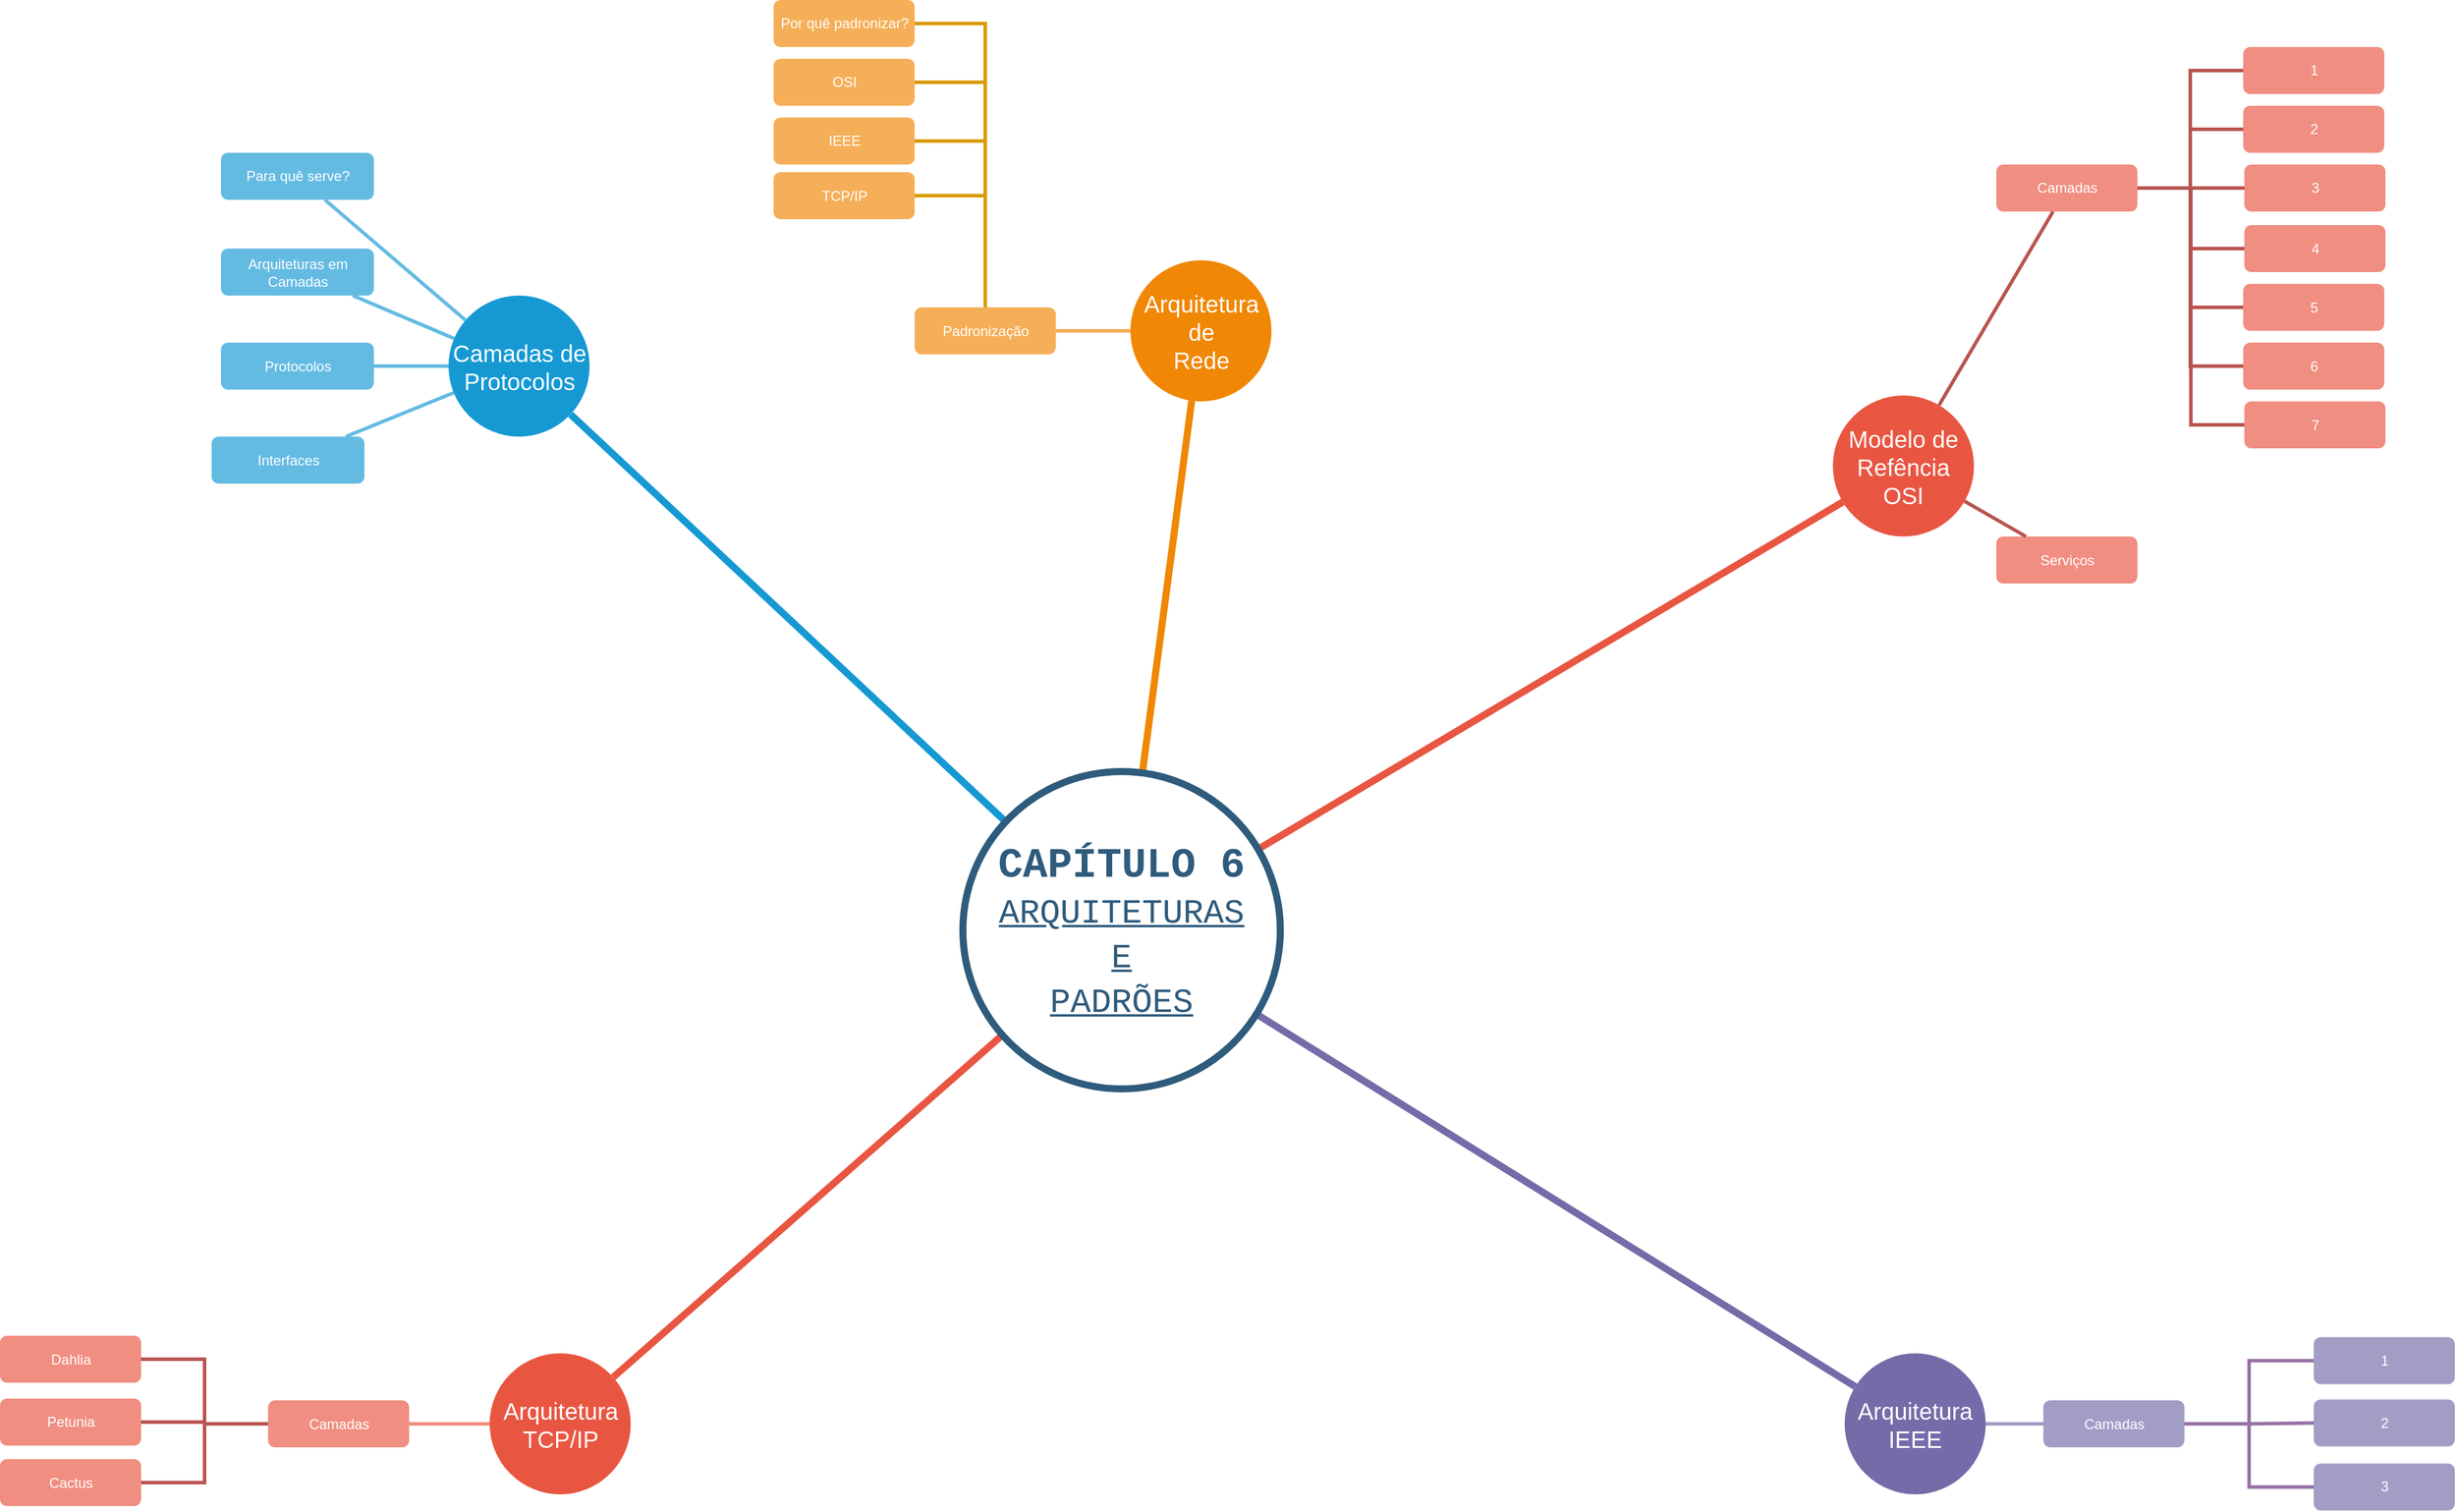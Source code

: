 <mxfile version="14.7.2" type="github">
  <diagram id="6a731a19-8d31-9384-78a2-239565b7b9f0" name="Page-1">
    <mxGraphModel dx="1422" dy="751" grid="1" gridSize="10" guides="1" tooltips="1" connect="1" arrows="1" fold="1" page="1" pageScale="1" pageWidth="1169" pageHeight="827" background="none" math="0" shadow="0">
      <root>
        <mxCell id="0" />
        <mxCell id="1" parent="0" />
        <mxCell id="1350" value="Camadas de Protocolos" style="ellipse;whiteSpace=wrap;html=1;shadow=0;fontFamily=Helvetica;fontSize=20;fontColor=#FFFFFF;align=center;strokeWidth=3;fillColor=#1699D3;strokeColor=none;" parent="1" vertex="1">
          <mxGeometry x="523.5" y="271.5" width="120" height="120" as="geometry" />
        </mxCell>
        <mxCell id="1351" value="&lt;div&gt;Arquitetura&lt;/div&gt;&lt;div&gt;de&lt;/div&gt;&lt;div&gt;Rede&lt;br&gt;&lt;/div&gt;" style="ellipse;whiteSpace=wrap;html=1;shadow=0;fontFamily=Helvetica;fontSize=20;fontColor=#FFFFFF;align=center;strokeWidth=3;fillColor=#F08705;strokeColor=none;gradientColor=none;" parent="1" vertex="1">
          <mxGeometry x="1103.5" y="241.5" width="120" height="120" as="geometry" />
        </mxCell>
        <mxCell id="1352" value="&lt;div&gt;Modelo de&lt;/div&gt;&lt;div&gt;Refência&lt;/div&gt;&lt;div&gt;OSI&lt;br&gt;&lt;/div&gt;" style="ellipse;whiteSpace=wrap;html=1;shadow=0;fontFamily=Helvetica;fontSize=20;fontColor=#FFFFFF;align=center;strokeWidth=3;fillColor=#E85642;strokeColor=none;" parent="1" vertex="1">
          <mxGeometry x="1701" y="356.5" width="120" height="120" as="geometry" />
        </mxCell>
        <mxCell id="1354" value="&lt;div&gt;Arquitetura&lt;/div&gt;&lt;div&gt;IEEE&lt;br&gt;&lt;/div&gt;" style="ellipse;whiteSpace=wrap;html=1;shadow=0;fontFamily=Helvetica;fontSize=20;fontColor=#FFFFFF;align=center;strokeWidth=3;fillColor=#736ca8;strokeColor=none;" parent="1" vertex="1">
          <mxGeometry x="1711" y="1171.5" width="120" height="120" as="geometry" />
        </mxCell>
        <mxCell id="1356" value="&lt;div&gt;Arquitetura&lt;/div&gt;&lt;div&gt;TCP/IP&lt;br&gt;&lt;/div&gt;" style="ellipse;whiteSpace=wrap;html=1;shadow=0;fontFamily=Helvetica;fontSize=20;fontColor=#FFFFFF;align=center;strokeWidth=3;fillColor=#E85642;strokeColor=none;" parent="1" vertex="1">
          <mxGeometry x="558.5" y="1171.5" width="120" height="120" as="geometry" />
        </mxCell>
        <mxCell id="1359" style="endArrow=none;strokeWidth=6;strokeColor=#1699D3;html=1;" parent="1" source="1515" target="1350" edge="1">
          <mxGeometry relative="1" as="geometry" />
        </mxCell>
        <mxCell id="1360" style="endArrow=none;strokeWidth=6;strokeColor=#f08705;html=1;" parent="1" source="1515" target="1351" edge="1">
          <mxGeometry relative="1" as="geometry" />
        </mxCell>
        <mxCell id="1361" style="endArrow=none;strokeWidth=6;strokeColor=#E85642;html=1;" parent="1" source="1515" target="1352" edge="1">
          <mxGeometry relative="1" as="geometry" />
        </mxCell>
        <mxCell id="1364" style="endArrow=none;strokeWidth=6;strokeColor=#736ca8;html=1;" parent="1" source="1515" target="1354" edge="1">
          <mxGeometry relative="1" as="geometry" />
        </mxCell>
        <mxCell id="1366" value="" style="edgeStyle=none;endArrow=none;strokeWidth=6;strokeColor=#E85642;html=1;" parent="1" source="1515" target="1356" edge="1">
          <mxGeometry x="181" y="226.5" width="100" height="100" as="geometry">
            <mxPoint x="181" y="326.5" as="sourcePoint" />
            <mxPoint x="281" y="226.5" as="targetPoint" />
          </mxGeometry>
        </mxCell>
        <mxCell id="1369" value="Interfaces" style="rounded=1;fillColor=#64BBE2;strokeColor=none;strokeWidth=3;shadow=0;html=1;fontColor=#FFFFFF;" parent="1" vertex="1">
          <mxGeometry x="322" y="391.5" width="130" height="40" as="geometry" />
        </mxCell>
        <mxCell id="1370" value="Protocolos" style="rounded=1;fillColor=#64BBE2;strokeColor=none;strokeWidth=3;shadow=0;html=1;fontColor=#FFFFFF;" parent="1" vertex="1">
          <mxGeometry x="330" y="311.5" width="130" height="40" as="geometry" />
        </mxCell>
        <mxCell id="1371" value="&lt;div&gt;Arquiteturas em &lt;br&gt;&lt;/div&gt;&lt;div&gt;Camadas&lt;/div&gt;" style="rounded=1;fillColor=#64BBE2;strokeColor=none;strokeWidth=3;shadow=0;html=1;fontColor=#FFFFFF;" parent="1" vertex="1">
          <mxGeometry x="330" y="231.5" width="130" height="40" as="geometry" />
        </mxCell>
        <mxCell id="1372" value="Para quê serve?" style="rounded=1;fillColor=#64BBE2;strokeColor=none;strokeWidth=3;shadow=0;html=1;fontColor=#FFFFFF;" parent="1" vertex="1">
          <mxGeometry x="330" y="150" width="130" height="40" as="geometry" />
        </mxCell>
        <mxCell id="1381" value="" style="edgeStyle=none;endArrow=none;strokeWidth=3;strokeColor=#64BBE2;html=1;" parent="1" source="1350" target="1369" edge="1">
          <mxGeometry x="-221.5" y="56.5" width="100" height="100" as="geometry">
            <mxPoint x="-221.5" y="156.5" as="sourcePoint" />
            <mxPoint x="-121.5" y="56.5" as="targetPoint" />
          </mxGeometry>
        </mxCell>
        <mxCell id="1382" value="" style="edgeStyle=none;endArrow=none;strokeWidth=3;strokeColor=#64BBE2;html=1;" parent="1" source="1350" target="1370" edge="1">
          <mxGeometry x="-221.5" y="56.5" width="100" height="100" as="geometry">
            <mxPoint x="-221.5" y="156.5" as="sourcePoint" />
            <mxPoint x="-121.5" y="56.5" as="targetPoint" />
          </mxGeometry>
        </mxCell>
        <mxCell id="1383" value="" style="edgeStyle=none;endArrow=none;strokeWidth=3;strokeColor=#64BBE2;html=1;" parent="1" source="1350" target="1371" edge="1">
          <mxGeometry x="-221.5" y="56.5" width="100" height="100" as="geometry">
            <mxPoint x="-221.5" y="156.5" as="sourcePoint" />
            <mxPoint x="-121.5" y="56.5" as="targetPoint" />
          </mxGeometry>
        </mxCell>
        <mxCell id="1384" value="" style="edgeStyle=none;endArrow=none;strokeWidth=3;strokeColor=#64BBE2;html=1;" parent="1" source="1350" target="1372" edge="1">
          <mxGeometry x="-221.5" y="56.5" width="100" height="100" as="geometry">
            <mxPoint x="-221.5" y="156.5" as="sourcePoint" />
            <mxPoint x="-121.5" y="56.5" as="targetPoint" />
          </mxGeometry>
        </mxCell>
        <mxCell id="GC4Zl_47u2lyx-QmXYK5-1545" style="rounded=0;orthogonalLoop=1;jettySize=auto;html=1;entryX=1;entryY=0.5;entryDx=0;entryDy=0;edgeStyle=orthogonalEdgeStyle;startArrow=none;startFill=0;endArrow=none;endFill=0;strokeWidth=3;fillColor=#ffe6cc;strokeColor=#d79b00;" edge="1" parent="1" source="1391" target="GC4Zl_47u2lyx-QmXYK5-1544">
          <mxGeometry relative="1" as="geometry" />
        </mxCell>
        <mxCell id="1391" value="Padronização" style="rounded=1;fillColor=#f5af58;strokeColor=none;strokeWidth=3;shadow=0;html=1;fontColor=#FFFFFF;" parent="1" vertex="1">
          <mxGeometry x="920" y="281.5" width="120" height="40" as="geometry" />
        </mxCell>
        <mxCell id="1403" value="" style="edgeStyle=none;endArrow=none;strokeWidth=3;strokeColor=#F5AF58;html=1;" parent="1" source="1351" target="1391" edge="1">
          <mxGeometry x="3.5" y="21.5" width="100" height="100" as="geometry">
            <mxPoint x="3.5" y="121.5" as="sourcePoint" />
            <mxPoint x="103.5" y="21.5" as="targetPoint" />
          </mxGeometry>
        </mxCell>
        <mxCell id="1411" value="6" style="rounded=1;fillColor=#f08e81;strokeColor=none;strokeWidth=3;shadow=0;html=1;fontColor=#FFFFFF;" parent="1" vertex="1">
          <mxGeometry x="2050" y="311.5" width="120" height="40" as="geometry" />
        </mxCell>
        <mxCell id="1412" value="2" style="rounded=1;fillColor=#f08e81;strokeColor=none;strokeWidth=3;shadow=0;html=1;fontColor=#FFFFFF;" parent="1" vertex="1">
          <mxGeometry x="2050" y="110" width="120" height="40" as="geometry" />
        </mxCell>
        <mxCell id="1413" value="7" style="rounded=1;fillColor=#f08e81;strokeColor=none;strokeWidth=3;shadow=0;html=1;fontColor=#FFFFFF;" parent="1" vertex="1">
          <mxGeometry x="2051" y="361.5" width="120" height="40" as="geometry" />
        </mxCell>
        <mxCell id="GC4Zl_47u2lyx-QmXYK5-1553" style="edgeStyle=orthogonalEdgeStyle;rounded=0;orthogonalLoop=1;jettySize=auto;html=1;entryX=0;entryY=0.5;entryDx=0;entryDy=0;startArrow=none;startFill=0;endArrow=none;endFill=0;strokeWidth=3;fillColor=#f8cecc;strokeColor=#b85450;" edge="1" parent="1" source="1417" target="1419">
          <mxGeometry relative="1" as="geometry" />
        </mxCell>
        <mxCell id="GC4Zl_47u2lyx-QmXYK5-1554" style="edgeStyle=orthogonalEdgeStyle;rounded=0;orthogonalLoop=1;jettySize=auto;html=1;entryX=0;entryY=0.5;entryDx=0;entryDy=0;startArrow=none;startFill=0;endArrow=none;endFill=0;strokeWidth=3;fillColor=#f8cecc;strokeColor=#b85450;" edge="1" parent="1" source="1417" target="1412">
          <mxGeometry relative="1" as="geometry" />
        </mxCell>
        <mxCell id="GC4Zl_47u2lyx-QmXYK5-1555" style="edgeStyle=orthogonalEdgeStyle;rounded=0;orthogonalLoop=1;jettySize=auto;html=1;entryX=0;entryY=0.5;entryDx=0;entryDy=0;startArrow=none;startFill=0;endArrow=none;endFill=0;strokeWidth=3;fillColor=#f8cecc;strokeColor=#b85450;" edge="1" parent="1" source="1417" target="1422">
          <mxGeometry relative="1" as="geometry" />
        </mxCell>
        <mxCell id="GC4Zl_47u2lyx-QmXYK5-1556" style="edgeStyle=orthogonalEdgeStyle;rounded=0;orthogonalLoop=1;jettySize=auto;html=1;entryX=0;entryY=0.5;entryDx=0;entryDy=0;startArrow=none;startFill=0;endArrow=none;endFill=0;strokeWidth=3;fillColor=#f8cecc;strokeColor=#b85450;" edge="1" parent="1" source="1417" target="1421">
          <mxGeometry relative="1" as="geometry" />
        </mxCell>
        <mxCell id="GC4Zl_47u2lyx-QmXYK5-1557" style="edgeStyle=orthogonalEdgeStyle;rounded=0;orthogonalLoop=1;jettySize=auto;html=1;entryX=0;entryY=0.5;entryDx=0;entryDy=0;startArrow=none;startFill=0;endArrow=none;endFill=0;strokeWidth=3;fillColor=#f8cecc;strokeColor=#b85450;" edge="1" parent="1" source="1417" target="1420">
          <mxGeometry relative="1" as="geometry" />
        </mxCell>
        <mxCell id="GC4Zl_47u2lyx-QmXYK5-1558" style="edgeStyle=orthogonalEdgeStyle;rounded=0;orthogonalLoop=1;jettySize=auto;html=1;entryX=0;entryY=0.5;entryDx=0;entryDy=0;startArrow=none;startFill=0;endArrow=none;endFill=0;strokeWidth=3;fillColor=#f8cecc;strokeColor=#b85450;" edge="1" parent="1" source="1417" target="1411">
          <mxGeometry relative="1" as="geometry" />
        </mxCell>
        <mxCell id="GC4Zl_47u2lyx-QmXYK5-1559" style="edgeStyle=orthogonalEdgeStyle;rounded=0;orthogonalLoop=1;jettySize=auto;html=1;entryX=0;entryY=0.5;entryDx=0;entryDy=0;startArrow=none;startFill=0;endArrow=none;endFill=0;strokeWidth=3;fillColor=#f8cecc;strokeColor=#b85450;" edge="1" parent="1" source="1417" target="1413">
          <mxGeometry relative="1" as="geometry" />
        </mxCell>
        <mxCell id="1417" value="Camadas" style="rounded=1;fillColor=#f08e81;strokeColor=none;strokeWidth=3;shadow=0;html=1;fontColor=#FFFFFF;" parent="1" vertex="1">
          <mxGeometry x="1840" y="160" width="120" height="40" as="geometry" />
        </mxCell>
        <mxCell id="1418" value="Serviços" style="rounded=1;fillColor=#f08e81;strokeColor=none;strokeWidth=3;shadow=0;html=1;fontColor=#FFFFFF;" parent="1" vertex="1">
          <mxGeometry x="1840" y="476.5" width="120" height="40" as="geometry" />
        </mxCell>
        <mxCell id="1419" value="1" style="rounded=1;fillColor=#f08e81;strokeColor=none;strokeWidth=3;shadow=0;html=1;fontColor=#FFFFFF;" parent="1" vertex="1">
          <mxGeometry x="2050" y="60" width="120" height="40" as="geometry" />
        </mxCell>
        <mxCell id="1420" value="5" style="rounded=1;fillColor=#f08e81;strokeColor=none;strokeWidth=3;shadow=0;html=1;fontColor=#FFFFFF;" parent="1" vertex="1">
          <mxGeometry x="2050" y="261.5" width="120" height="40" as="geometry" />
        </mxCell>
        <mxCell id="1421" value="4" style="rounded=1;fillColor=#f08e81;strokeColor=none;strokeWidth=3;shadow=0;html=1;fontColor=#FFFFFF;" parent="1" vertex="1">
          <mxGeometry x="2051" y="211.5" width="120" height="40" as="geometry" />
        </mxCell>
        <mxCell id="1422" value="3" style="rounded=1;fillColor=#f08e81;strokeColor=none;strokeWidth=3;shadow=0;html=1;fontColor=#FFFFFF;" parent="1" vertex="1">
          <mxGeometry x="2051" y="160" width="120" height="40" as="geometry" />
        </mxCell>
        <mxCell id="1428" value="" style="edgeStyle=none;endArrow=none;strokeWidth=3;strokeColor=#b85450;html=1;fillColor=#f8cecc;" parent="1" source="1352" target="1417" edge="1">
          <mxGeometry x="31" y="106.5" width="100" height="100" as="geometry">
            <mxPoint x="31" y="206.5" as="sourcePoint" />
            <mxPoint x="131" y="106.5" as="targetPoint" />
          </mxGeometry>
        </mxCell>
        <mxCell id="1429" value="" style="edgeStyle=none;endArrow=none;strokeWidth=3;strokeColor=#b85450;html=1;fillColor=#f8cecc;" parent="1" source="1352" target="1418" edge="1">
          <mxGeometry x="31" y="106.5" width="100" height="100" as="geometry">
            <mxPoint x="31" y="206.5" as="sourcePoint" />
            <mxPoint x="131" y="106.5" as="targetPoint" />
          </mxGeometry>
        </mxCell>
        <mxCell id="1458" value="3" style="rounded=1;fillColor=#a29dc5;strokeColor=none;strokeWidth=3;shadow=0;html=1;fontColor=#FFFFFF;" parent="1" vertex="1">
          <mxGeometry x="2110" y="1265.25" width="120" height="40" as="geometry" />
        </mxCell>
        <mxCell id="GC4Zl_47u2lyx-QmXYK5-1560" style="edgeStyle=orthogonalEdgeStyle;rounded=0;orthogonalLoop=1;jettySize=auto;html=1;entryX=0;entryY=0.5;entryDx=0;entryDy=0;startArrow=none;startFill=0;endArrow=none;endFill=0;strokeWidth=3;fillColor=#e1d5e7;strokeColor=#9673a6;" edge="1" parent="1" source="1459" target="1460">
          <mxGeometry relative="1" as="geometry" />
        </mxCell>
        <mxCell id="GC4Zl_47u2lyx-QmXYK5-1561" style="edgeStyle=orthogonalEdgeStyle;rounded=0;orthogonalLoop=1;jettySize=auto;html=1;entryX=0;entryY=0.5;entryDx=0;entryDy=0;startArrow=none;startFill=0;endArrow=none;endFill=0;strokeWidth=3;fillColor=#e1d5e7;strokeColor=#9673a6;" edge="1" parent="1" source="1459" target="1461">
          <mxGeometry relative="1" as="geometry" />
        </mxCell>
        <mxCell id="GC4Zl_47u2lyx-QmXYK5-1562" style="edgeStyle=orthogonalEdgeStyle;rounded=0;orthogonalLoop=1;jettySize=auto;html=1;entryX=0;entryY=0.5;entryDx=0;entryDy=0;startArrow=none;startFill=0;endArrow=none;endFill=0;strokeWidth=3;fillColor=#e1d5e7;strokeColor=#9673a6;" edge="1" parent="1" source="1459" target="1458">
          <mxGeometry relative="1" as="geometry" />
        </mxCell>
        <mxCell id="1459" value="Camadas" style="rounded=1;fillColor=#a29dc5;strokeColor=none;strokeWidth=3;shadow=0;html=1;fontColor=#FFFFFF;" parent="1" vertex="1">
          <mxGeometry x="1880" y="1211.5" width="120" height="40" as="geometry" />
        </mxCell>
        <mxCell id="1460" value="1" style="rounded=1;fillColor=#a29dc5;strokeColor=none;strokeWidth=3;shadow=0;html=1;fontColor=#FFFFFF;" parent="1" vertex="1">
          <mxGeometry x="2110" y="1157.75" width="120" height="40" as="geometry" />
        </mxCell>
        <mxCell id="1461" value="2" style="rounded=1;fillColor=#a29dc5;strokeColor=none;strokeWidth=3;shadow=0;html=1;fontColor=#FFFFFF;" parent="1" vertex="1">
          <mxGeometry x="2110" y="1210.75" width="120" height="40" as="geometry" />
        </mxCell>
        <mxCell id="GC4Zl_47u2lyx-QmXYK5-1563" style="edgeStyle=orthogonalEdgeStyle;rounded=0;orthogonalLoop=1;jettySize=auto;html=1;entryX=1;entryY=0.5;entryDx=0;entryDy=0;startArrow=none;startFill=0;endArrow=none;endFill=0;strokeWidth=3;fillColor=#f8cecc;strokeColor=#b85450;" edge="1" parent="1" source="1490" target="1493">
          <mxGeometry relative="1" as="geometry" />
        </mxCell>
        <mxCell id="GC4Zl_47u2lyx-QmXYK5-1564" style="edgeStyle=orthogonalEdgeStyle;rounded=0;orthogonalLoop=1;jettySize=auto;html=1;entryX=1;entryY=0.5;entryDx=0;entryDy=0;startArrow=none;startFill=0;endArrow=none;endFill=0;strokeWidth=3;fillColor=#f8cecc;strokeColor=#b85450;" edge="1" parent="1" source="1490" target="1492">
          <mxGeometry relative="1" as="geometry" />
        </mxCell>
        <mxCell id="GC4Zl_47u2lyx-QmXYK5-1565" style="edgeStyle=orthogonalEdgeStyle;rounded=0;orthogonalLoop=1;jettySize=auto;html=1;entryX=1;entryY=0.5;entryDx=0;entryDy=0;startArrow=none;startFill=0;endArrow=none;endFill=0;strokeWidth=3;fillColor=#f8cecc;strokeColor=#b85450;" edge="1" parent="1" source="1490" target="1491">
          <mxGeometry relative="1" as="geometry" />
        </mxCell>
        <mxCell id="1490" value="Camadas" style="rounded=1;fillColor=#f08e81;strokeColor=none;strokeWidth=3;shadow=0;html=1;fontColor=#FFFFFF;" parent="1" vertex="1">
          <mxGeometry x="370" y="1211.5" width="120" height="40" as="geometry" />
        </mxCell>
        <mxCell id="1491" value="Dahlia" style="rounded=1;fillColor=#f08e81;strokeColor=none;strokeWidth=3;shadow=0;html=1;fontColor=#FFFFFF;" parent="1" vertex="1">
          <mxGeometry x="142" y="1156.5" width="120" height="40" as="geometry" />
        </mxCell>
        <mxCell id="1492" value="Petunia" style="rounded=1;fillColor=#f08e81;strokeColor=none;strokeWidth=3;shadow=0;html=1;fontColor=#FFFFFF;" parent="1" vertex="1">
          <mxGeometry x="142" y="1210" width="120" height="40" as="geometry" />
        </mxCell>
        <mxCell id="1493" value="Cactus" style="rounded=1;fillColor=#f08e81;strokeColor=none;strokeWidth=3;shadow=0;html=1;fontColor=#FFFFFF;" parent="1" vertex="1">
          <mxGeometry x="142" y="1261.5" width="120" height="40" as="geometry" />
        </mxCell>
        <mxCell id="1503" value="" style="edgeStyle=none;endArrow=none;strokeWidth=3;strokeColor=#F08E81;html=1;" parent="1" source="1356" target="1490" edge="1">
          <mxGeometry x="188.5" y="51.5" width="100" height="100" as="geometry">
            <mxPoint x="188.5" y="151.5" as="sourcePoint" />
            <mxPoint x="288.5" y="51.5" as="targetPoint" />
          </mxGeometry>
        </mxCell>
        <mxCell id="1514" style="edgeStyle=orthogonalEdgeStyle;rounded=0;html=1;exitX=0.75;exitY=0;entryX=0.75;entryY=0;startArrow=none;startFill=0;endArrow=block;endFill=1;jettySize=auto;orthogonalLoop=1;strokeColor=#12aab5;strokeWidth=6;fontSize=20;fontColor=#2F5B7C;" parent="1" edge="1">
          <mxGeometry relative="1" as="geometry">
            <mxPoint x="1611" y="371.5" as="sourcePoint" />
            <mxPoint x="1611" y="371.5" as="targetPoint" />
          </mxGeometry>
        </mxCell>
        <mxCell id="1515" value="&lt;div style=&quot;font-size: 35px&quot;&gt;&lt;font style=&quot;font-size: 35px&quot; face=&quot;Courier New&quot;&gt;CAPÍTULO 6&lt;/font&gt;&lt;/div&gt;&lt;div style=&quot;font-size: 29px&quot;&gt;&lt;u&gt;&lt;span style=&quot;font-weight: normal&quot;&gt;&lt;font style=&quot;font-size: 29px&quot; face=&quot;Courier New&quot;&gt;ARQUITETURAS&lt;/font&gt;&lt;/span&gt;&lt;/u&gt;&lt;/div&gt;&lt;div style=&quot;font-size: 29px&quot;&gt;&lt;u&gt;&lt;span style=&quot;font-weight: normal&quot;&gt;&lt;font style=&quot;font-size: 29px&quot; face=&quot;Courier New&quot;&gt;E&lt;/font&gt;&lt;/span&gt;&lt;/u&gt;&lt;/div&gt;&lt;div style=&quot;font-size: 29px&quot;&gt;&lt;u&gt;&lt;span style=&quot;font-weight: normal&quot;&gt;&lt;font style=&quot;font-size: 29px&quot; face=&quot;Courier New&quot;&gt;PADRÕES&lt;/font&gt;&lt;/span&gt;&lt;/u&gt;&lt;br&gt;&lt;/div&gt;" style="ellipse;whiteSpace=wrap;html=1;shadow=0;fontFamily=Helvetica;fontSize=30;fontColor=#2F5B7C;align=center;strokeColor=#2F5B7C;strokeWidth=6;fillColor=#FFFFFF;fontStyle=1;gradientColor=none;" parent="1" vertex="1">
          <mxGeometry x="961" y="676.5" width="270" height="270" as="geometry" />
        </mxCell>
        <mxCell id="1541" value="" style="edgeStyle=none;endArrow=none;strokeWidth=3;strokeColor=#A29DC5;html=1;" parent="1" source="1354" target="1459" edge="1">
          <mxGeometry x="-1174" y="-408.5" width="100" height="100" as="geometry">
            <mxPoint x="-1174" y="-308.5" as="sourcePoint" />
            <mxPoint x="-1074" y="-408.5" as="targetPoint" />
          </mxGeometry>
        </mxCell>
        <mxCell id="GC4Zl_47u2lyx-QmXYK5-1544" value="Por quê padronizar?" style="rounded=1;fillColor=#f5af58;strokeColor=none;strokeWidth=3;shadow=0;html=1;fontColor=#FFFFFF;" vertex="1" parent="1">
          <mxGeometry x="800" y="20" width="120" height="40" as="geometry" />
        </mxCell>
        <mxCell id="GC4Zl_47u2lyx-QmXYK5-1547" style="edgeStyle=orthogonalEdgeStyle;rounded=0;orthogonalLoop=1;jettySize=auto;html=1;entryX=0.5;entryY=0;entryDx=0;entryDy=0;startArrow=none;startFill=0;endArrow=none;endFill=0;strokeWidth=3;exitX=1;exitY=0.5;exitDx=0;exitDy=0;fillColor=#ffe6cc;strokeColor=#d79b00;" edge="1" parent="1" source="GC4Zl_47u2lyx-QmXYK5-1546" target="1391">
          <mxGeometry relative="1" as="geometry" />
        </mxCell>
        <mxCell id="GC4Zl_47u2lyx-QmXYK5-1546" value="OSI" style="rounded=1;fillColor=#f5af58;strokeColor=none;strokeWidth=3;shadow=0;html=1;fontColor=#FFFFFF;" vertex="1" parent="1">
          <mxGeometry x="800" y="70" width="120" height="40" as="geometry" />
        </mxCell>
        <mxCell id="GC4Zl_47u2lyx-QmXYK5-1551" style="edgeStyle=orthogonalEdgeStyle;rounded=0;orthogonalLoop=1;jettySize=auto;html=1;startArrow=none;startFill=0;endArrow=none;endFill=0;strokeWidth=3;entryX=0.5;entryY=0;entryDx=0;entryDy=0;exitX=1;exitY=0.5;exitDx=0;exitDy=0;fillColor=#ffe6cc;strokeColor=#d79b00;" edge="1" parent="1" source="GC4Zl_47u2lyx-QmXYK5-1548" target="1391">
          <mxGeometry relative="1" as="geometry">
            <mxPoint x="980" y="140" as="targetPoint" />
          </mxGeometry>
        </mxCell>
        <mxCell id="GC4Zl_47u2lyx-QmXYK5-1548" value="IEEE" style="rounded=1;fillColor=#f5af58;strokeColor=none;strokeWidth=3;shadow=0;html=1;fontColor=#FFFFFF;" vertex="1" parent="1">
          <mxGeometry x="800" y="120" width="120" height="40" as="geometry" />
        </mxCell>
        <mxCell id="GC4Zl_47u2lyx-QmXYK5-1552" style="edgeStyle=orthogonalEdgeStyle;rounded=0;orthogonalLoop=1;jettySize=auto;html=1;startArrow=none;startFill=0;endArrow=none;endFill=0;strokeWidth=3;entryX=0.5;entryY=0;entryDx=0;entryDy=0;exitX=1;exitY=0.5;exitDx=0;exitDy=0;fillColor=#ffe6cc;strokeColor=#d79b00;" edge="1" parent="1" source="GC4Zl_47u2lyx-QmXYK5-1549" target="1391">
          <mxGeometry relative="1" as="geometry">
            <mxPoint x="980" y="186.5" as="targetPoint" />
          </mxGeometry>
        </mxCell>
        <mxCell id="GC4Zl_47u2lyx-QmXYK5-1549" value="TCP/IP" style="rounded=1;fillColor=#f5af58;strokeColor=none;strokeWidth=3;shadow=0;html=1;fontColor=#FFFFFF;" vertex="1" parent="1">
          <mxGeometry x="800" y="166.5" width="120" height="40" as="geometry" />
        </mxCell>
      </root>
    </mxGraphModel>
  </diagram>
</mxfile>
